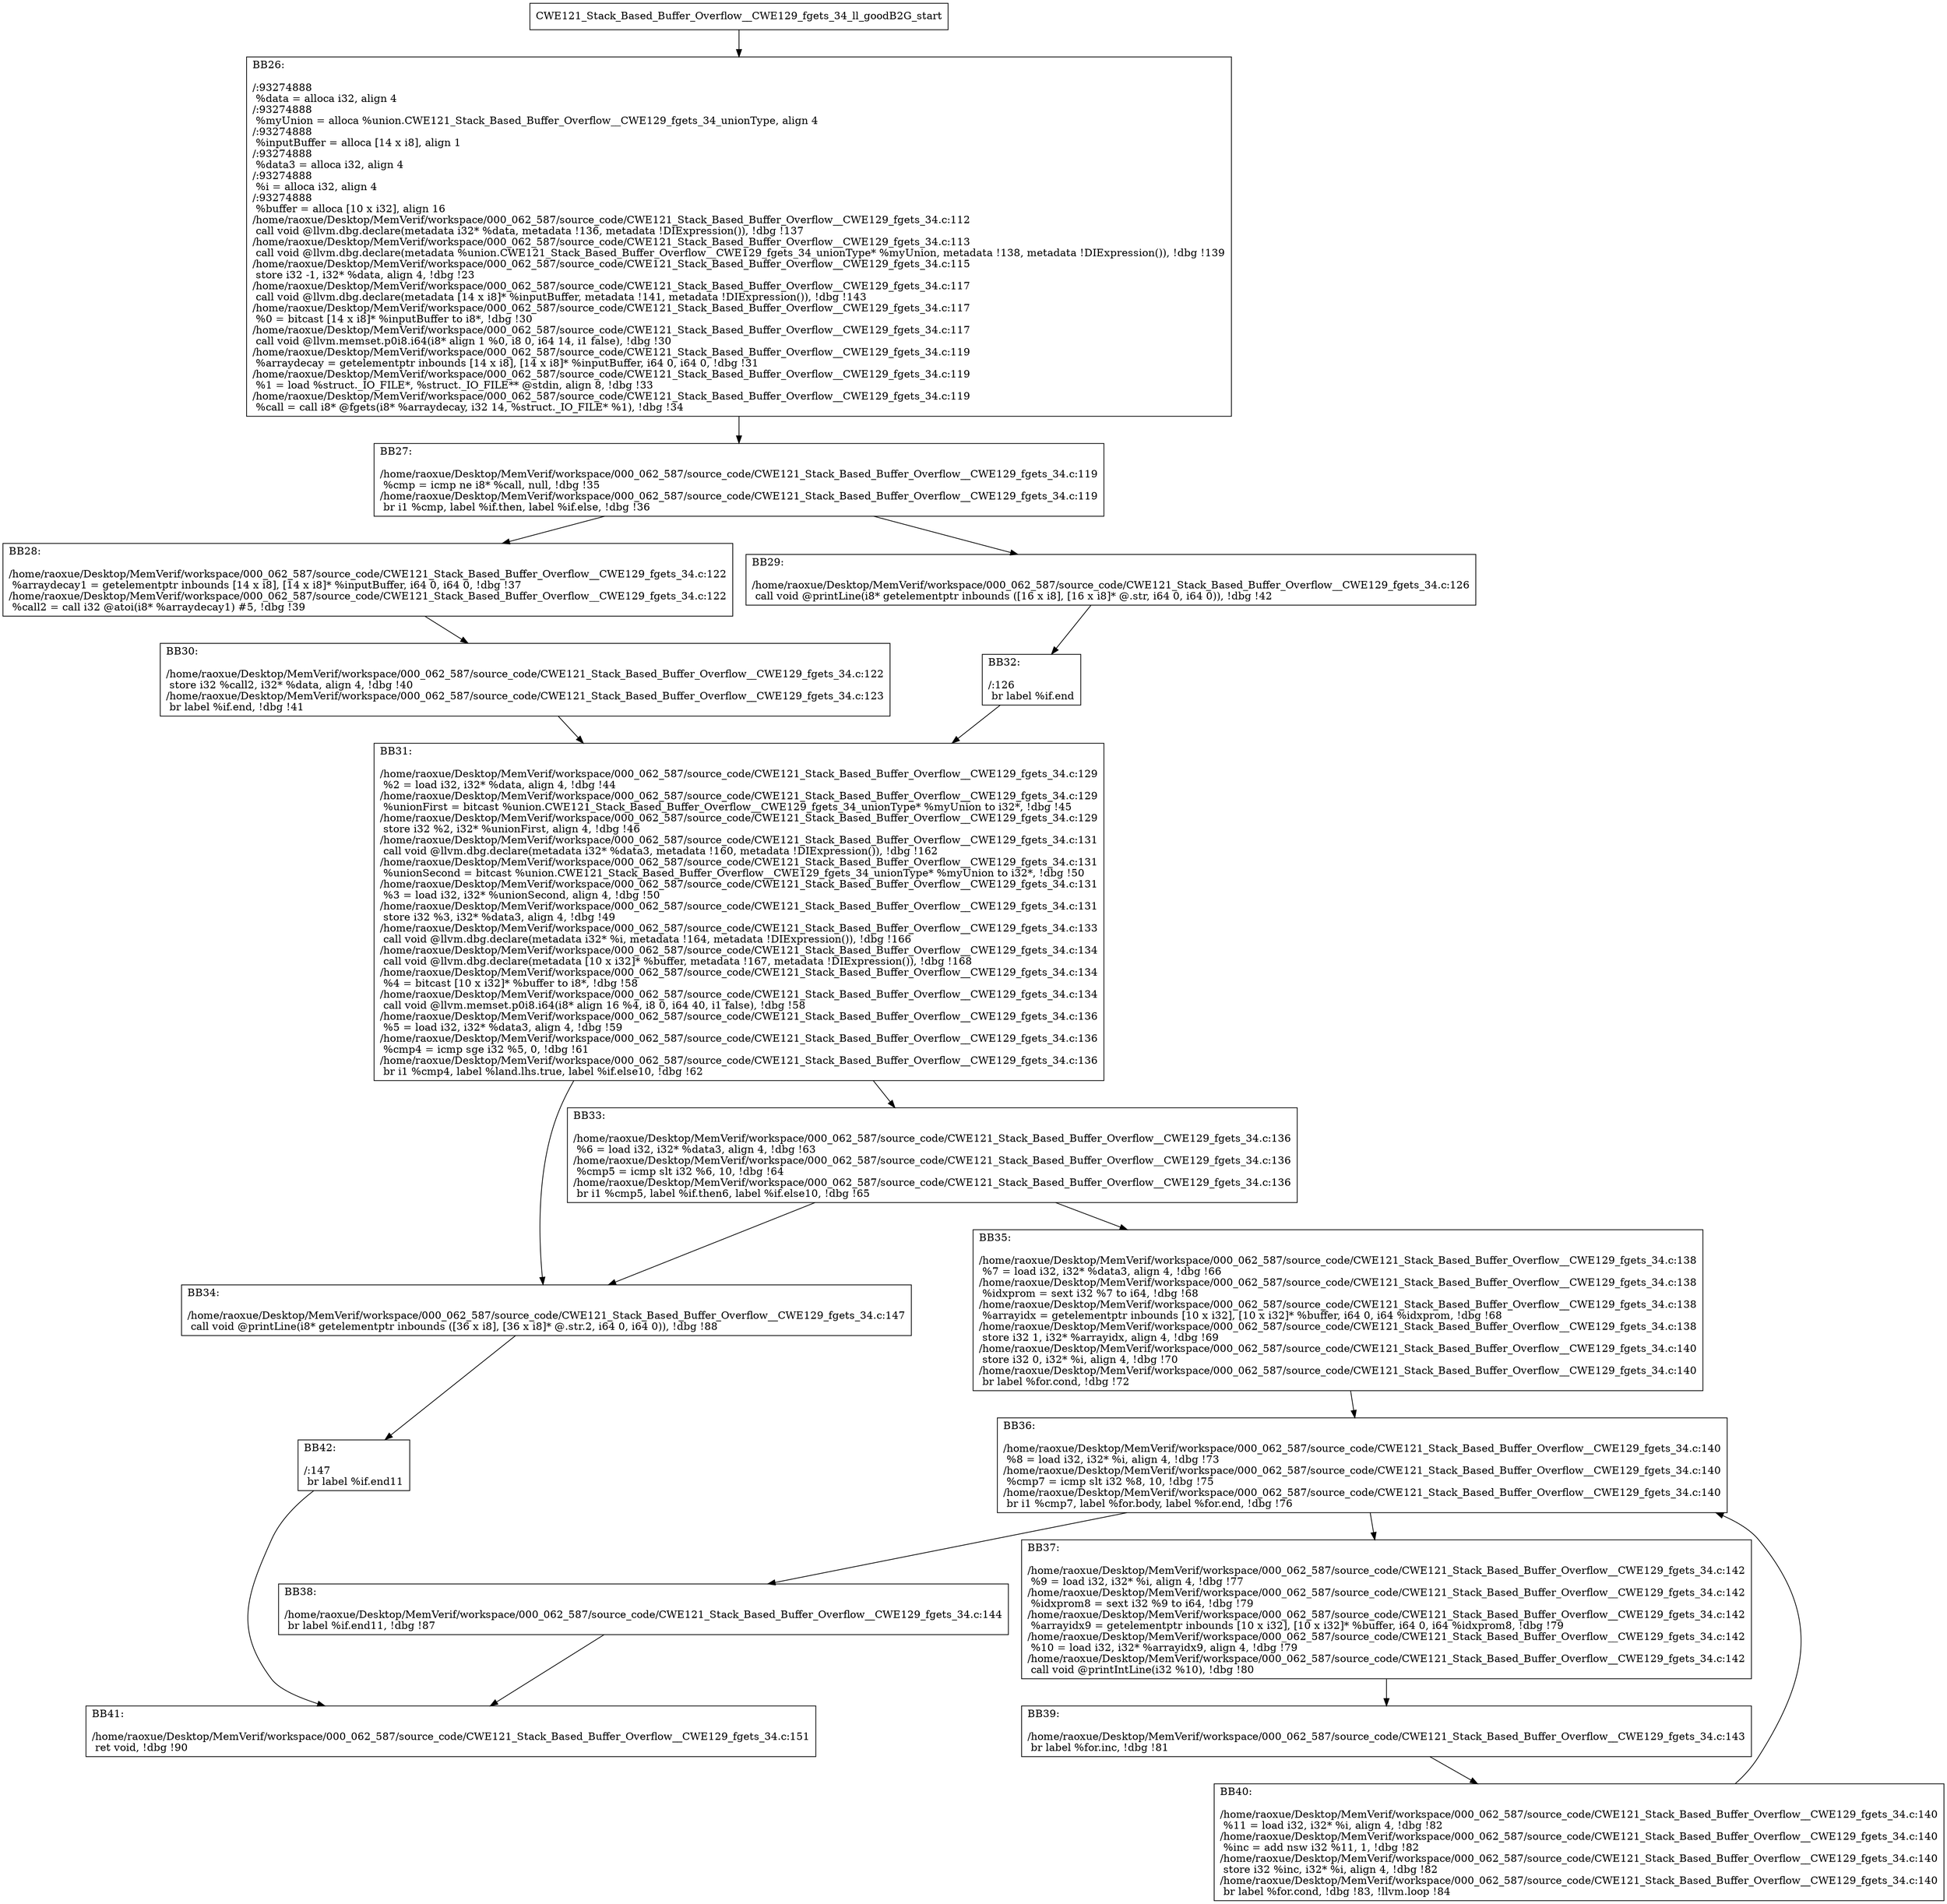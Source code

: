 digraph "CFG for'CWE121_Stack_Based_Buffer_Overflow__CWE129_fgets_34_ll_goodB2G' function" {
	BBCWE121_Stack_Based_Buffer_Overflow__CWE129_fgets_34_ll_goodB2G_start[shape=record,label="{CWE121_Stack_Based_Buffer_Overflow__CWE129_fgets_34_ll_goodB2G_start}"];
	BBCWE121_Stack_Based_Buffer_Overflow__CWE129_fgets_34_ll_goodB2G_start-> CWE121_Stack_Based_Buffer_Overflow__CWE129_fgets_34_ll_goodB2GBB26;
	CWE121_Stack_Based_Buffer_Overflow__CWE129_fgets_34_ll_goodB2GBB26 [shape=record, label="{BB26:\l\l/:93274888\l
  %data = alloca i32, align 4\l
/:93274888\l
  %myUnion = alloca %union.CWE121_Stack_Based_Buffer_Overflow__CWE129_fgets_34_unionType, align 4\l
/:93274888\l
  %inputBuffer = alloca [14 x i8], align 1\l
/:93274888\l
  %data3 = alloca i32, align 4\l
/:93274888\l
  %i = alloca i32, align 4\l
/:93274888\l
  %buffer = alloca [10 x i32], align 16\l
/home/raoxue/Desktop/MemVerif/workspace/000_062_587/source_code/CWE121_Stack_Based_Buffer_Overflow__CWE129_fgets_34.c:112\l
  call void @llvm.dbg.declare(metadata i32* %data, metadata !136, metadata !DIExpression()), !dbg !137\l
/home/raoxue/Desktop/MemVerif/workspace/000_062_587/source_code/CWE121_Stack_Based_Buffer_Overflow__CWE129_fgets_34.c:113\l
  call void @llvm.dbg.declare(metadata %union.CWE121_Stack_Based_Buffer_Overflow__CWE129_fgets_34_unionType* %myUnion, metadata !138, metadata !DIExpression()), !dbg !139\l
/home/raoxue/Desktop/MemVerif/workspace/000_062_587/source_code/CWE121_Stack_Based_Buffer_Overflow__CWE129_fgets_34.c:115\l
  store i32 -1, i32* %data, align 4, !dbg !23\l
/home/raoxue/Desktop/MemVerif/workspace/000_062_587/source_code/CWE121_Stack_Based_Buffer_Overflow__CWE129_fgets_34.c:117\l
  call void @llvm.dbg.declare(metadata [14 x i8]* %inputBuffer, metadata !141, metadata !DIExpression()), !dbg !143\l
/home/raoxue/Desktop/MemVerif/workspace/000_062_587/source_code/CWE121_Stack_Based_Buffer_Overflow__CWE129_fgets_34.c:117\l
  %0 = bitcast [14 x i8]* %inputBuffer to i8*, !dbg !30\l
/home/raoxue/Desktop/MemVerif/workspace/000_062_587/source_code/CWE121_Stack_Based_Buffer_Overflow__CWE129_fgets_34.c:117\l
  call void @llvm.memset.p0i8.i64(i8* align 1 %0, i8 0, i64 14, i1 false), !dbg !30\l
/home/raoxue/Desktop/MemVerif/workspace/000_062_587/source_code/CWE121_Stack_Based_Buffer_Overflow__CWE129_fgets_34.c:119\l
  %arraydecay = getelementptr inbounds [14 x i8], [14 x i8]* %inputBuffer, i64 0, i64 0, !dbg !31\l
/home/raoxue/Desktop/MemVerif/workspace/000_062_587/source_code/CWE121_Stack_Based_Buffer_Overflow__CWE129_fgets_34.c:119\l
  %1 = load %struct._IO_FILE*, %struct._IO_FILE** @stdin, align 8, !dbg !33\l
/home/raoxue/Desktop/MemVerif/workspace/000_062_587/source_code/CWE121_Stack_Based_Buffer_Overflow__CWE129_fgets_34.c:119\l
  %call = call i8* @fgets(i8* %arraydecay, i32 14, %struct._IO_FILE* %1), !dbg !34\l
}"];
	CWE121_Stack_Based_Buffer_Overflow__CWE129_fgets_34_ll_goodB2GBB26-> CWE121_Stack_Based_Buffer_Overflow__CWE129_fgets_34_ll_goodB2GBB27;
	CWE121_Stack_Based_Buffer_Overflow__CWE129_fgets_34_ll_goodB2GBB27 [shape=record, label="{BB27:\l\l/home/raoxue/Desktop/MemVerif/workspace/000_062_587/source_code/CWE121_Stack_Based_Buffer_Overflow__CWE129_fgets_34.c:119\l
  %cmp = icmp ne i8* %call, null, !dbg !35\l
/home/raoxue/Desktop/MemVerif/workspace/000_062_587/source_code/CWE121_Stack_Based_Buffer_Overflow__CWE129_fgets_34.c:119\l
  br i1 %cmp, label %if.then, label %if.else, !dbg !36\l
}"];
	CWE121_Stack_Based_Buffer_Overflow__CWE129_fgets_34_ll_goodB2GBB27-> CWE121_Stack_Based_Buffer_Overflow__CWE129_fgets_34_ll_goodB2GBB28;
	CWE121_Stack_Based_Buffer_Overflow__CWE129_fgets_34_ll_goodB2GBB27-> CWE121_Stack_Based_Buffer_Overflow__CWE129_fgets_34_ll_goodB2GBB29;
	CWE121_Stack_Based_Buffer_Overflow__CWE129_fgets_34_ll_goodB2GBB28 [shape=record, label="{BB28:\l\l/home/raoxue/Desktop/MemVerif/workspace/000_062_587/source_code/CWE121_Stack_Based_Buffer_Overflow__CWE129_fgets_34.c:122\l
  %arraydecay1 = getelementptr inbounds [14 x i8], [14 x i8]* %inputBuffer, i64 0, i64 0, !dbg !37\l
/home/raoxue/Desktop/MemVerif/workspace/000_062_587/source_code/CWE121_Stack_Based_Buffer_Overflow__CWE129_fgets_34.c:122\l
  %call2 = call i32 @atoi(i8* %arraydecay1) #5, !dbg !39\l
}"];
	CWE121_Stack_Based_Buffer_Overflow__CWE129_fgets_34_ll_goodB2GBB28-> CWE121_Stack_Based_Buffer_Overflow__CWE129_fgets_34_ll_goodB2GBB30;
	CWE121_Stack_Based_Buffer_Overflow__CWE129_fgets_34_ll_goodB2GBB30 [shape=record, label="{BB30:\l\l/home/raoxue/Desktop/MemVerif/workspace/000_062_587/source_code/CWE121_Stack_Based_Buffer_Overflow__CWE129_fgets_34.c:122\l
  store i32 %call2, i32* %data, align 4, !dbg !40\l
/home/raoxue/Desktop/MemVerif/workspace/000_062_587/source_code/CWE121_Stack_Based_Buffer_Overflow__CWE129_fgets_34.c:123\l
  br label %if.end, !dbg !41\l
}"];
	CWE121_Stack_Based_Buffer_Overflow__CWE129_fgets_34_ll_goodB2GBB30-> CWE121_Stack_Based_Buffer_Overflow__CWE129_fgets_34_ll_goodB2GBB31;
	CWE121_Stack_Based_Buffer_Overflow__CWE129_fgets_34_ll_goodB2GBB29 [shape=record, label="{BB29:\l\l/home/raoxue/Desktop/MemVerif/workspace/000_062_587/source_code/CWE121_Stack_Based_Buffer_Overflow__CWE129_fgets_34.c:126\l
  call void @printLine(i8* getelementptr inbounds ([16 x i8], [16 x i8]* @.str, i64 0, i64 0)), !dbg !42\l
}"];
	CWE121_Stack_Based_Buffer_Overflow__CWE129_fgets_34_ll_goodB2GBB29-> CWE121_Stack_Based_Buffer_Overflow__CWE129_fgets_34_ll_goodB2GBB32;
	CWE121_Stack_Based_Buffer_Overflow__CWE129_fgets_34_ll_goodB2GBB32 [shape=record, label="{BB32:\l\l/:126\l
  br label %if.end\l
}"];
	CWE121_Stack_Based_Buffer_Overflow__CWE129_fgets_34_ll_goodB2GBB32-> CWE121_Stack_Based_Buffer_Overflow__CWE129_fgets_34_ll_goodB2GBB31;
	CWE121_Stack_Based_Buffer_Overflow__CWE129_fgets_34_ll_goodB2GBB31 [shape=record, label="{BB31:\l\l/home/raoxue/Desktop/MemVerif/workspace/000_062_587/source_code/CWE121_Stack_Based_Buffer_Overflow__CWE129_fgets_34.c:129\l
  %2 = load i32, i32* %data, align 4, !dbg !44\l
/home/raoxue/Desktop/MemVerif/workspace/000_062_587/source_code/CWE121_Stack_Based_Buffer_Overflow__CWE129_fgets_34.c:129\l
  %unionFirst = bitcast %union.CWE121_Stack_Based_Buffer_Overflow__CWE129_fgets_34_unionType* %myUnion to i32*, !dbg !45\l
/home/raoxue/Desktop/MemVerif/workspace/000_062_587/source_code/CWE121_Stack_Based_Buffer_Overflow__CWE129_fgets_34.c:129\l
  store i32 %2, i32* %unionFirst, align 4, !dbg !46\l
/home/raoxue/Desktop/MemVerif/workspace/000_062_587/source_code/CWE121_Stack_Based_Buffer_Overflow__CWE129_fgets_34.c:131\l
  call void @llvm.dbg.declare(metadata i32* %data3, metadata !160, metadata !DIExpression()), !dbg !162\l
/home/raoxue/Desktop/MemVerif/workspace/000_062_587/source_code/CWE121_Stack_Based_Buffer_Overflow__CWE129_fgets_34.c:131\l
  %unionSecond = bitcast %union.CWE121_Stack_Based_Buffer_Overflow__CWE129_fgets_34_unionType* %myUnion to i32*, !dbg !50\l
/home/raoxue/Desktop/MemVerif/workspace/000_062_587/source_code/CWE121_Stack_Based_Buffer_Overflow__CWE129_fgets_34.c:131\l
  %3 = load i32, i32* %unionSecond, align 4, !dbg !50\l
/home/raoxue/Desktop/MemVerif/workspace/000_062_587/source_code/CWE121_Stack_Based_Buffer_Overflow__CWE129_fgets_34.c:131\l
  store i32 %3, i32* %data3, align 4, !dbg !49\l
/home/raoxue/Desktop/MemVerif/workspace/000_062_587/source_code/CWE121_Stack_Based_Buffer_Overflow__CWE129_fgets_34.c:133\l
  call void @llvm.dbg.declare(metadata i32* %i, metadata !164, metadata !DIExpression()), !dbg !166\l
/home/raoxue/Desktop/MemVerif/workspace/000_062_587/source_code/CWE121_Stack_Based_Buffer_Overflow__CWE129_fgets_34.c:134\l
  call void @llvm.dbg.declare(metadata [10 x i32]* %buffer, metadata !167, metadata !DIExpression()), !dbg !168\l
/home/raoxue/Desktop/MemVerif/workspace/000_062_587/source_code/CWE121_Stack_Based_Buffer_Overflow__CWE129_fgets_34.c:134\l
  %4 = bitcast [10 x i32]* %buffer to i8*, !dbg !58\l
/home/raoxue/Desktop/MemVerif/workspace/000_062_587/source_code/CWE121_Stack_Based_Buffer_Overflow__CWE129_fgets_34.c:134\l
  call void @llvm.memset.p0i8.i64(i8* align 16 %4, i8 0, i64 40, i1 false), !dbg !58\l
/home/raoxue/Desktop/MemVerif/workspace/000_062_587/source_code/CWE121_Stack_Based_Buffer_Overflow__CWE129_fgets_34.c:136\l
  %5 = load i32, i32* %data3, align 4, !dbg !59\l
/home/raoxue/Desktop/MemVerif/workspace/000_062_587/source_code/CWE121_Stack_Based_Buffer_Overflow__CWE129_fgets_34.c:136\l
  %cmp4 = icmp sge i32 %5, 0, !dbg !61\l
/home/raoxue/Desktop/MemVerif/workspace/000_062_587/source_code/CWE121_Stack_Based_Buffer_Overflow__CWE129_fgets_34.c:136\l
  br i1 %cmp4, label %land.lhs.true, label %if.else10, !dbg !62\l
}"];
	CWE121_Stack_Based_Buffer_Overflow__CWE129_fgets_34_ll_goodB2GBB31-> CWE121_Stack_Based_Buffer_Overflow__CWE129_fgets_34_ll_goodB2GBB33;
	CWE121_Stack_Based_Buffer_Overflow__CWE129_fgets_34_ll_goodB2GBB31-> CWE121_Stack_Based_Buffer_Overflow__CWE129_fgets_34_ll_goodB2GBB34;
	CWE121_Stack_Based_Buffer_Overflow__CWE129_fgets_34_ll_goodB2GBB33 [shape=record, label="{BB33:\l\l/home/raoxue/Desktop/MemVerif/workspace/000_062_587/source_code/CWE121_Stack_Based_Buffer_Overflow__CWE129_fgets_34.c:136\l
  %6 = load i32, i32* %data3, align 4, !dbg !63\l
/home/raoxue/Desktop/MemVerif/workspace/000_062_587/source_code/CWE121_Stack_Based_Buffer_Overflow__CWE129_fgets_34.c:136\l
  %cmp5 = icmp slt i32 %6, 10, !dbg !64\l
/home/raoxue/Desktop/MemVerif/workspace/000_062_587/source_code/CWE121_Stack_Based_Buffer_Overflow__CWE129_fgets_34.c:136\l
  br i1 %cmp5, label %if.then6, label %if.else10, !dbg !65\l
}"];
	CWE121_Stack_Based_Buffer_Overflow__CWE129_fgets_34_ll_goodB2GBB33-> CWE121_Stack_Based_Buffer_Overflow__CWE129_fgets_34_ll_goodB2GBB35;
	CWE121_Stack_Based_Buffer_Overflow__CWE129_fgets_34_ll_goodB2GBB33-> CWE121_Stack_Based_Buffer_Overflow__CWE129_fgets_34_ll_goodB2GBB34;
	CWE121_Stack_Based_Buffer_Overflow__CWE129_fgets_34_ll_goodB2GBB35 [shape=record, label="{BB35:\l\l/home/raoxue/Desktop/MemVerif/workspace/000_062_587/source_code/CWE121_Stack_Based_Buffer_Overflow__CWE129_fgets_34.c:138\l
  %7 = load i32, i32* %data3, align 4, !dbg !66\l
/home/raoxue/Desktop/MemVerif/workspace/000_062_587/source_code/CWE121_Stack_Based_Buffer_Overflow__CWE129_fgets_34.c:138\l
  %idxprom = sext i32 %7 to i64, !dbg !68\l
/home/raoxue/Desktop/MemVerif/workspace/000_062_587/source_code/CWE121_Stack_Based_Buffer_Overflow__CWE129_fgets_34.c:138\l
  %arrayidx = getelementptr inbounds [10 x i32], [10 x i32]* %buffer, i64 0, i64 %idxprom, !dbg !68\l
/home/raoxue/Desktop/MemVerif/workspace/000_062_587/source_code/CWE121_Stack_Based_Buffer_Overflow__CWE129_fgets_34.c:138\l
  store i32 1, i32* %arrayidx, align 4, !dbg !69\l
/home/raoxue/Desktop/MemVerif/workspace/000_062_587/source_code/CWE121_Stack_Based_Buffer_Overflow__CWE129_fgets_34.c:140\l
  store i32 0, i32* %i, align 4, !dbg !70\l
/home/raoxue/Desktop/MemVerif/workspace/000_062_587/source_code/CWE121_Stack_Based_Buffer_Overflow__CWE129_fgets_34.c:140\l
  br label %for.cond, !dbg !72\l
}"];
	CWE121_Stack_Based_Buffer_Overflow__CWE129_fgets_34_ll_goodB2GBB35-> CWE121_Stack_Based_Buffer_Overflow__CWE129_fgets_34_ll_goodB2GBB36;
	CWE121_Stack_Based_Buffer_Overflow__CWE129_fgets_34_ll_goodB2GBB36 [shape=record, label="{BB36:\l\l/home/raoxue/Desktop/MemVerif/workspace/000_062_587/source_code/CWE121_Stack_Based_Buffer_Overflow__CWE129_fgets_34.c:140\l
  %8 = load i32, i32* %i, align 4, !dbg !73\l
/home/raoxue/Desktop/MemVerif/workspace/000_062_587/source_code/CWE121_Stack_Based_Buffer_Overflow__CWE129_fgets_34.c:140\l
  %cmp7 = icmp slt i32 %8, 10, !dbg !75\l
/home/raoxue/Desktop/MemVerif/workspace/000_062_587/source_code/CWE121_Stack_Based_Buffer_Overflow__CWE129_fgets_34.c:140\l
  br i1 %cmp7, label %for.body, label %for.end, !dbg !76\l
}"];
	CWE121_Stack_Based_Buffer_Overflow__CWE129_fgets_34_ll_goodB2GBB36-> CWE121_Stack_Based_Buffer_Overflow__CWE129_fgets_34_ll_goodB2GBB37;
	CWE121_Stack_Based_Buffer_Overflow__CWE129_fgets_34_ll_goodB2GBB36-> CWE121_Stack_Based_Buffer_Overflow__CWE129_fgets_34_ll_goodB2GBB38;
	CWE121_Stack_Based_Buffer_Overflow__CWE129_fgets_34_ll_goodB2GBB37 [shape=record, label="{BB37:\l\l/home/raoxue/Desktop/MemVerif/workspace/000_062_587/source_code/CWE121_Stack_Based_Buffer_Overflow__CWE129_fgets_34.c:142\l
  %9 = load i32, i32* %i, align 4, !dbg !77\l
/home/raoxue/Desktop/MemVerif/workspace/000_062_587/source_code/CWE121_Stack_Based_Buffer_Overflow__CWE129_fgets_34.c:142\l
  %idxprom8 = sext i32 %9 to i64, !dbg !79\l
/home/raoxue/Desktop/MemVerif/workspace/000_062_587/source_code/CWE121_Stack_Based_Buffer_Overflow__CWE129_fgets_34.c:142\l
  %arrayidx9 = getelementptr inbounds [10 x i32], [10 x i32]* %buffer, i64 0, i64 %idxprom8, !dbg !79\l
/home/raoxue/Desktop/MemVerif/workspace/000_062_587/source_code/CWE121_Stack_Based_Buffer_Overflow__CWE129_fgets_34.c:142\l
  %10 = load i32, i32* %arrayidx9, align 4, !dbg !79\l
/home/raoxue/Desktop/MemVerif/workspace/000_062_587/source_code/CWE121_Stack_Based_Buffer_Overflow__CWE129_fgets_34.c:142\l
  call void @printIntLine(i32 %10), !dbg !80\l
}"];
	CWE121_Stack_Based_Buffer_Overflow__CWE129_fgets_34_ll_goodB2GBB37-> CWE121_Stack_Based_Buffer_Overflow__CWE129_fgets_34_ll_goodB2GBB39;
	CWE121_Stack_Based_Buffer_Overflow__CWE129_fgets_34_ll_goodB2GBB39 [shape=record, label="{BB39:\l\l/home/raoxue/Desktop/MemVerif/workspace/000_062_587/source_code/CWE121_Stack_Based_Buffer_Overflow__CWE129_fgets_34.c:143\l
  br label %for.inc, !dbg !81\l
}"];
	CWE121_Stack_Based_Buffer_Overflow__CWE129_fgets_34_ll_goodB2GBB39-> CWE121_Stack_Based_Buffer_Overflow__CWE129_fgets_34_ll_goodB2GBB40;
	CWE121_Stack_Based_Buffer_Overflow__CWE129_fgets_34_ll_goodB2GBB40 [shape=record, label="{BB40:\l\l/home/raoxue/Desktop/MemVerif/workspace/000_062_587/source_code/CWE121_Stack_Based_Buffer_Overflow__CWE129_fgets_34.c:140\l
  %11 = load i32, i32* %i, align 4, !dbg !82\l
/home/raoxue/Desktop/MemVerif/workspace/000_062_587/source_code/CWE121_Stack_Based_Buffer_Overflow__CWE129_fgets_34.c:140\l
  %inc = add nsw i32 %11, 1, !dbg !82\l
/home/raoxue/Desktop/MemVerif/workspace/000_062_587/source_code/CWE121_Stack_Based_Buffer_Overflow__CWE129_fgets_34.c:140\l
  store i32 %inc, i32* %i, align 4, !dbg !82\l
/home/raoxue/Desktop/MemVerif/workspace/000_062_587/source_code/CWE121_Stack_Based_Buffer_Overflow__CWE129_fgets_34.c:140\l
  br label %for.cond, !dbg !83, !llvm.loop !84\l
}"];
	CWE121_Stack_Based_Buffer_Overflow__CWE129_fgets_34_ll_goodB2GBB40-> CWE121_Stack_Based_Buffer_Overflow__CWE129_fgets_34_ll_goodB2GBB36;
	CWE121_Stack_Based_Buffer_Overflow__CWE129_fgets_34_ll_goodB2GBB38 [shape=record, label="{BB38:\l\l/home/raoxue/Desktop/MemVerif/workspace/000_062_587/source_code/CWE121_Stack_Based_Buffer_Overflow__CWE129_fgets_34.c:144\l
  br label %if.end11, !dbg !87\l
}"];
	CWE121_Stack_Based_Buffer_Overflow__CWE129_fgets_34_ll_goodB2GBB38-> CWE121_Stack_Based_Buffer_Overflow__CWE129_fgets_34_ll_goodB2GBB41;
	CWE121_Stack_Based_Buffer_Overflow__CWE129_fgets_34_ll_goodB2GBB34 [shape=record, label="{BB34:\l\l/home/raoxue/Desktop/MemVerif/workspace/000_062_587/source_code/CWE121_Stack_Based_Buffer_Overflow__CWE129_fgets_34.c:147\l
  call void @printLine(i8* getelementptr inbounds ([36 x i8], [36 x i8]* @.str.2, i64 0, i64 0)), !dbg !88\l
}"];
	CWE121_Stack_Based_Buffer_Overflow__CWE129_fgets_34_ll_goodB2GBB34-> CWE121_Stack_Based_Buffer_Overflow__CWE129_fgets_34_ll_goodB2GBB42;
	CWE121_Stack_Based_Buffer_Overflow__CWE129_fgets_34_ll_goodB2GBB42 [shape=record, label="{BB42:\l\l/:147\l
  br label %if.end11\l
}"];
	CWE121_Stack_Based_Buffer_Overflow__CWE129_fgets_34_ll_goodB2GBB42-> CWE121_Stack_Based_Buffer_Overflow__CWE129_fgets_34_ll_goodB2GBB41;
	CWE121_Stack_Based_Buffer_Overflow__CWE129_fgets_34_ll_goodB2GBB41 [shape=record, label="{BB41:\l\l/home/raoxue/Desktop/MemVerif/workspace/000_062_587/source_code/CWE121_Stack_Based_Buffer_Overflow__CWE129_fgets_34.c:151\l
  ret void, !dbg !90\l
}"];
}
